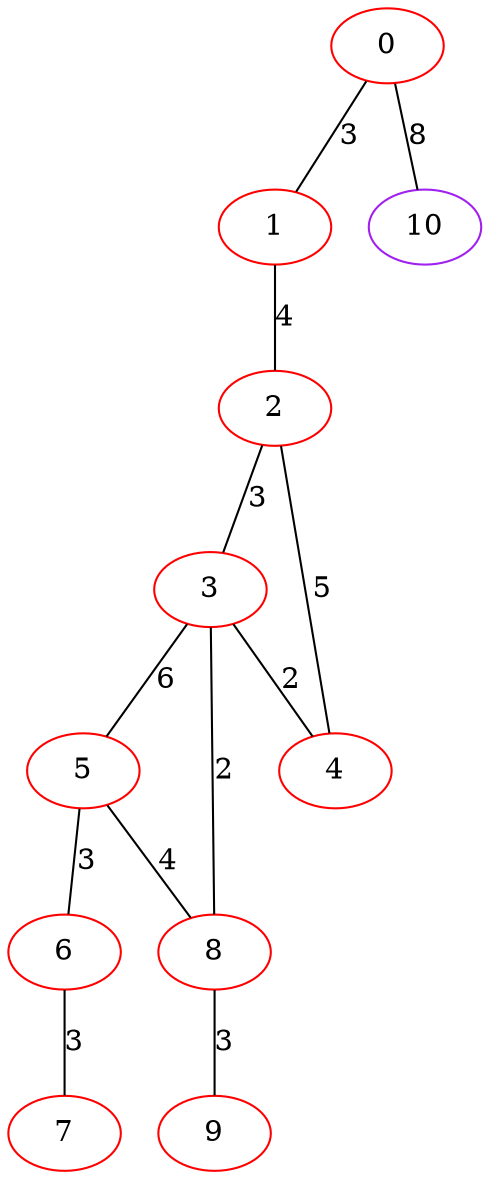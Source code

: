 graph "" {
0 [color=red, weight=1];
1 [color=red, weight=1];
2 [color=red, weight=1];
3 [color=red, weight=1];
4 [color=red, weight=1];
5 [color=red, weight=1];
6 [color=red, weight=1];
7 [color=red, weight=1];
8 [color=red, weight=1];
9 [color=red, weight=1];
10 [color=purple, weight=4];
0 -- 1  [key=0, label=3];
0 -- 10  [key=0, label=8];
1 -- 2  [key=0, label=4];
2 -- 3  [key=0, label=3];
2 -- 4  [key=0, label=5];
3 -- 8  [key=0, label=2];
3 -- 4  [key=0, label=2];
3 -- 5  [key=0, label=6];
5 -- 8  [key=0, label=4];
5 -- 6  [key=0, label=3];
6 -- 7  [key=0, label=3];
8 -- 9  [key=0, label=3];
}
